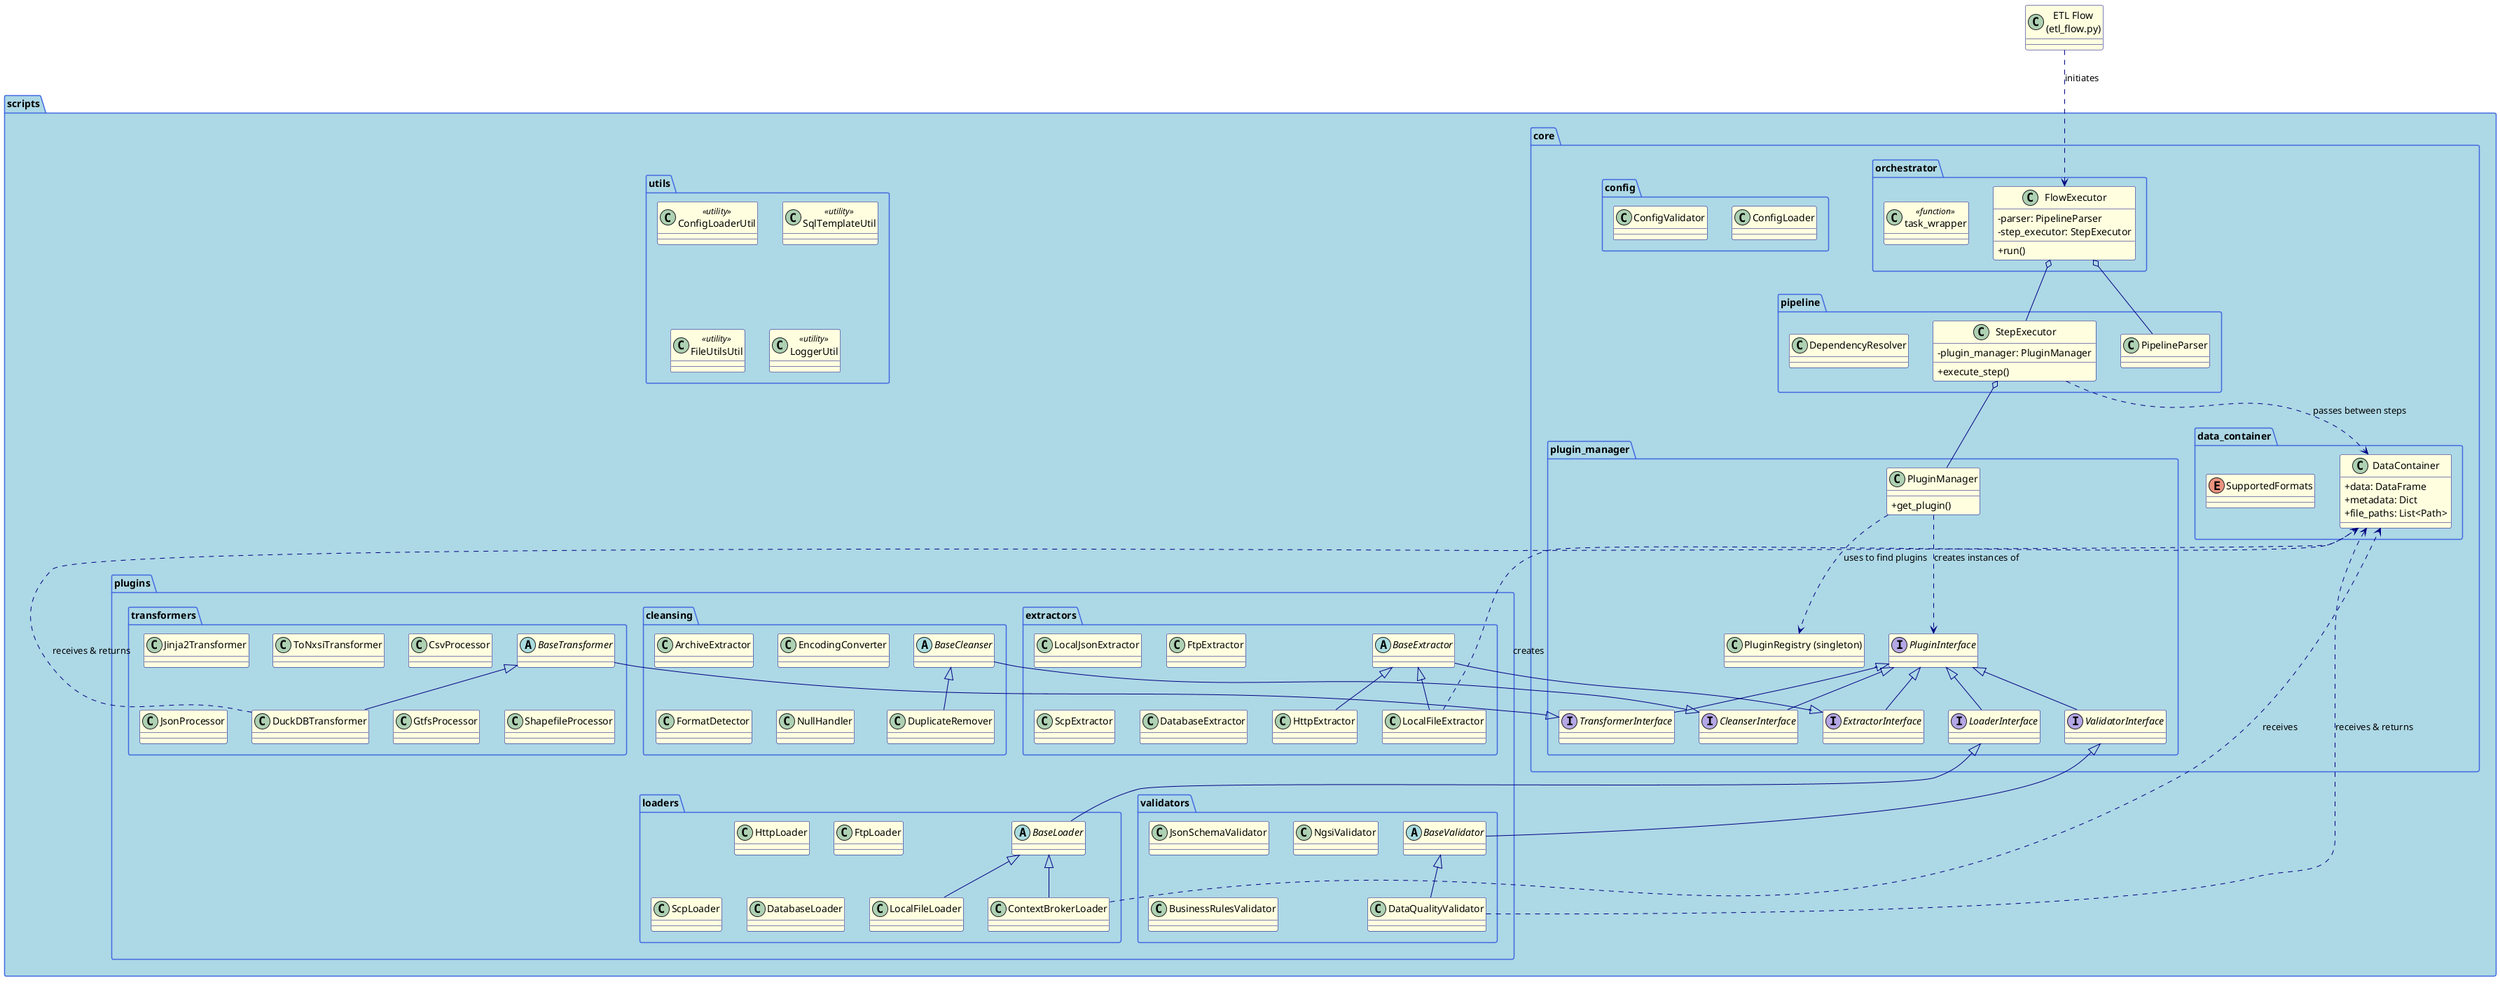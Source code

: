 @startuml ETL Framework - Comprehensive Class Diagram

' --- スタイル定義 ---
skinparam classAttributeIconSize 0
skinparam defaultFontName "Segoe UI", "Helvetica", "Arial"
skinparam package {
    BackgroundColor LightBlue
    BorderColor RoyalBlue
}
skinparam class {
    BackgroundColor LightYellow
    ArrowColor Navy
    BorderColor Navy
}
skinparam interface {
    BackgroundColor LightPink
    BorderColor Firebrick
}

' --- 起点となるスクリプト ---
class "ETL Flow\n(etl_flow.py)" as EtlFlowScript

' #############################################
' ###           CORE FRAMEWORK              ###
' #############################################
package "scripts.core" {

    package "orchestrator" {
        class FlowExecutor {
            - parser: PipelineParser
            - step_executor: StepExecutor
            + run()
        }
        class "task_wrapper" as TaskWrapper <<function>>
    }

    package "pipeline" {
        class PipelineParser
        class StepExecutor {
             - plugin_manager: PluginManager
             + execute_step()
        }
        class DependencyResolver
    }

    package "plugin_manager" {
        class PluginManager {
            + get_plugin()
        }
        class "PluginRegistry (singleton)" as PluginRegistry
        interface PluginInterface
        interface ExtractorInterface
        interface CleanserInterface
        interface TransformerInterface
        interface ValidatorInterface
        interface LoaderInterface
    }

    package "data_container" {
        class DataContainer {
            + data: DataFrame
            + metadata: Dict
            + file_paths: List<Path>
        }
        enum SupportedFormats
    }

    package "config" {
        class ConfigLoader
        class ConfigValidator
    }
}


' #############################################
' ###              PLUGINS                  ###
' #############################################
package "scripts.plugins" {

    package "extractors" {
        abstract class BaseExtractor
        class LocalFileExtractor
        class LocalJsonExtractor
        class HttpExtractor
        class FtpExtractor
        class ScpExtractor
        class DatabaseExtractor
    }

    package "cleansing" {
        abstract class BaseCleanser
        class ArchiveExtractor
        class EncodingConverter
        class FormatDetector
        class DuplicateRemover
        class NullHandler
    }

    package "transformers" {
        abstract class BaseTransformer
        class DuckDBTransformer
        class Jinja2Transformer
        class ToNxsiTransformer
        class CsvProcessor
        class JsonProcessor
        class GtfsProcessor
        class ShapefileProcessor
    }

    package "validators" {
        abstract class BaseValidator
        class JsonSchemaValidator
        class DataQualityValidator
        class NgsiValidator
        class BusinessRulesValidator
    }

    package "loaders" {
        abstract class BaseLoader
        class LocalFileLoader
        class HttpLoader
        class FtpLoader
        class ScpLoader
        class ContextBrokerLoader
        class DatabaseLoader
    }
}


' #############################################
' ###             UTILITIES                 ###
' #############################################
package "scripts.utils" {
    class ConfigLoaderUtil <<utility>>
    class SqlTemplateUtil <<utility>>
    class FileUtilsUtil <<utility>>
    class LoggerUtil <<utility>>
}


' #############################################
' ###            RELATIONSHIPS              ###
' #############################################

' --- Core Internal Relationships ---
EtlFlowScript ..> FlowExecutor : initiates
FlowExecutor o-- PipelineParser
FlowExecutor o-- StepExecutor
StepExecutor o-- PluginManager
StepExecutor ..> DataContainer : passes between steps
PluginManager ..> PluginRegistry : uses to find plugins
PluginManager ..> PluginInterface : creates instances of

' --- Interface Inheritance ---
PluginInterface <|-- ExtractorInterface
PluginInterface <|-- CleanserInterface
PluginInterface <|-- TransformerInterface
PluginInterface <|-- ValidatorInterface
PluginInterface <|-- LoaderInterface

' --- Base Class Inheritance ---
ExtractorInterface <|-- BaseExtractor
CleanserInterface <|-- BaseCleanser
TransformerInterface <|-- BaseTransformer
ValidatorInterface <|-- BaseValidator
LoaderInterface <|-- BaseLoader

' --- Concrete Plugin Inheritance (Examples) ---
BaseExtractor <|-- LocalFileExtractor
BaseExtractor <|-- HttpExtractor
BaseCleanser <|-- DuplicateRemover
BaseTransformer <|-- DuckDBTransformer
BaseValidator <|-- DataQualityValidator
BaseLoader <|-- LocalFileLoader
BaseLoader <|-- ContextBrokerLoader

' --- Plugin to DataContainer Interaction ---
LocalFileExtractor ..> DataContainer : creates
DuckDBTransformer ..> DataContainer : receives & returns
DataQualityValidator ..> DataContainer : receives & returns
ContextBrokerLoader ..> DataContainer : receives

@enduml